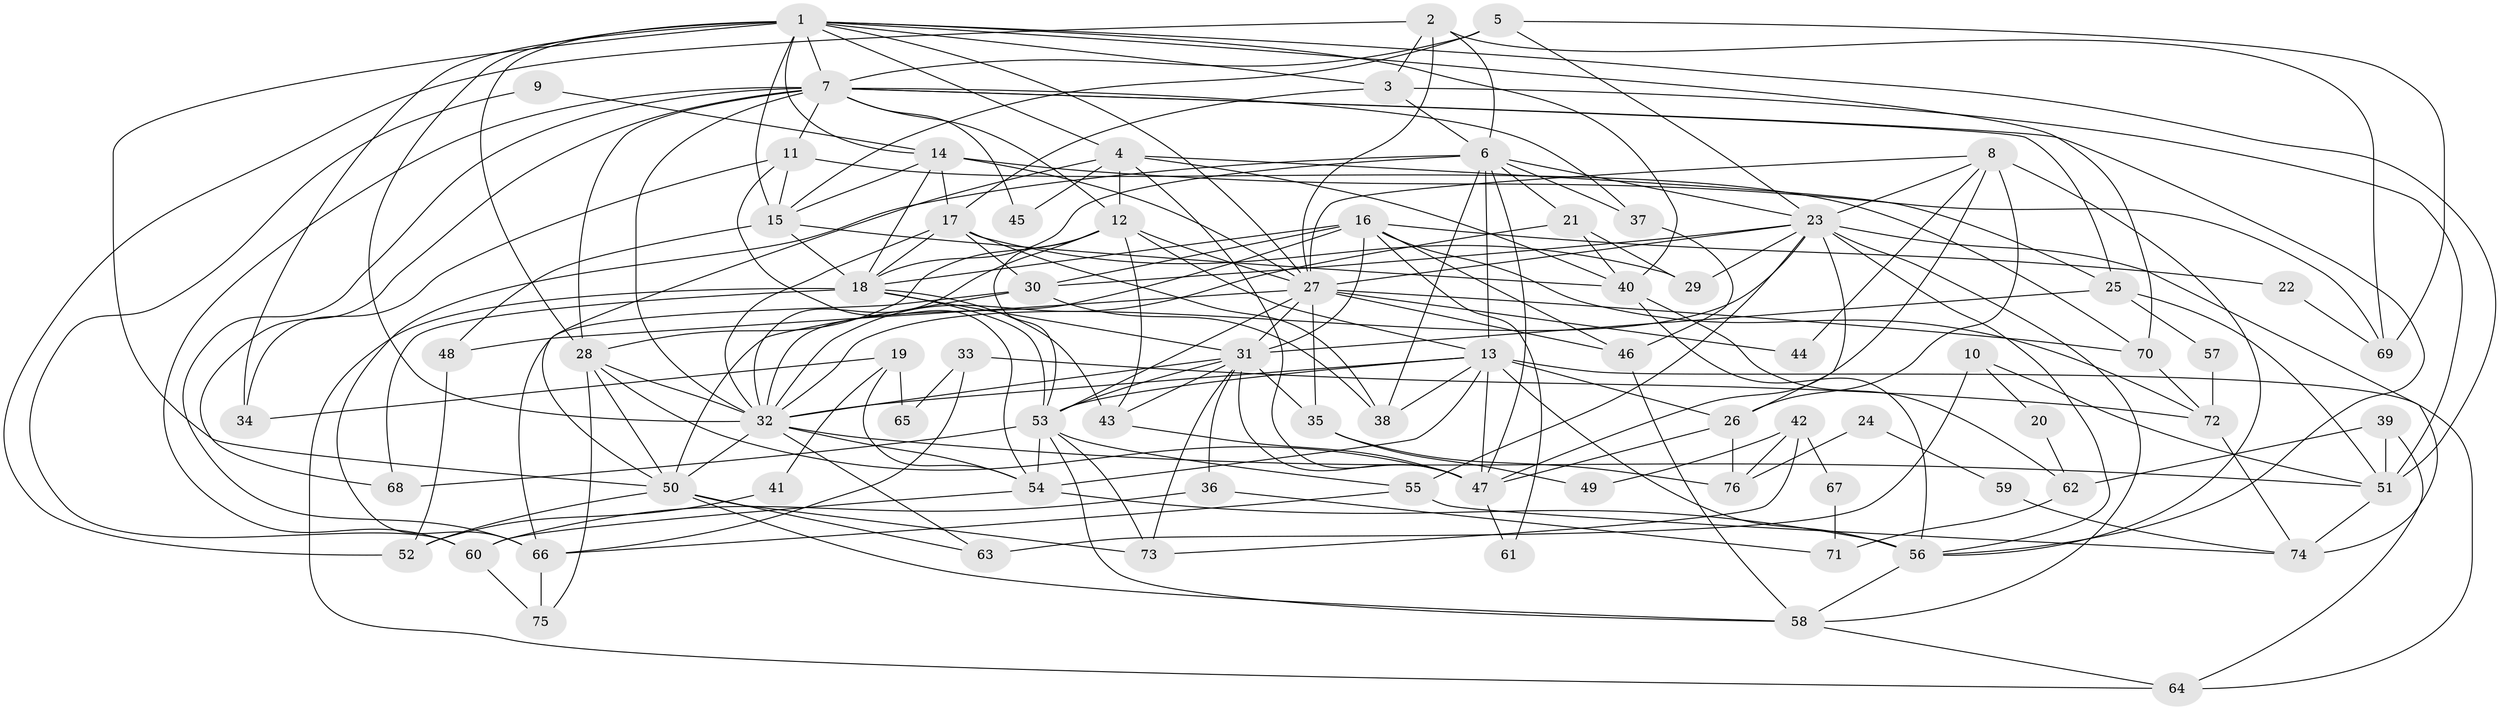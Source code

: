 // original degree distribution, {6: 0.06711409395973154, 5: 0.2214765100671141, 3: 0.24161073825503357, 4: 0.28859060402684567, 7: 0.03355704697986577, 2: 0.1342281879194631, 8: 0.013422818791946308}
// Generated by graph-tools (version 1.1) at 2025/35/03/09/25 02:35:54]
// undirected, 76 vertices, 201 edges
graph export_dot {
graph [start="1"]
  node [color=gray90,style=filled];
  1;
  2;
  3;
  4;
  5;
  6;
  7;
  8;
  9;
  10;
  11;
  12;
  13;
  14;
  15;
  16;
  17;
  18;
  19;
  20;
  21;
  22;
  23;
  24;
  25;
  26;
  27;
  28;
  29;
  30;
  31;
  32;
  33;
  34;
  35;
  36;
  37;
  38;
  39;
  40;
  41;
  42;
  43;
  44;
  45;
  46;
  47;
  48;
  49;
  50;
  51;
  52;
  53;
  54;
  55;
  56;
  57;
  58;
  59;
  60;
  61;
  62;
  63;
  64;
  65;
  66;
  67;
  68;
  69;
  70;
  71;
  72;
  73;
  74;
  75;
  76;
  1 -- 3 [weight=1.0];
  1 -- 4 [weight=1.0];
  1 -- 7 [weight=1.0];
  1 -- 14 [weight=1.0];
  1 -- 15 [weight=1.0];
  1 -- 27 [weight=1.0];
  1 -- 28 [weight=1.0];
  1 -- 32 [weight=1.0];
  1 -- 34 [weight=2.0];
  1 -- 40 [weight=1.0];
  1 -- 50 [weight=1.0];
  1 -- 51 [weight=1.0];
  1 -- 70 [weight=1.0];
  2 -- 3 [weight=1.0];
  2 -- 6 [weight=1.0];
  2 -- 27 [weight=1.0];
  2 -- 52 [weight=1.0];
  2 -- 69 [weight=1.0];
  3 -- 6 [weight=2.0];
  3 -- 17 [weight=1.0];
  3 -- 51 [weight=1.0];
  4 -- 12 [weight=1.0];
  4 -- 25 [weight=1.0];
  4 -- 40 [weight=1.0];
  4 -- 45 [weight=1.0];
  4 -- 47 [weight=1.0];
  4 -- 50 [weight=1.0];
  5 -- 7 [weight=2.0];
  5 -- 15 [weight=1.0];
  5 -- 23 [weight=1.0];
  5 -- 69 [weight=1.0];
  6 -- 13 [weight=1.0];
  6 -- 18 [weight=1.0];
  6 -- 21 [weight=1.0];
  6 -- 23 [weight=1.0];
  6 -- 37 [weight=1.0];
  6 -- 38 [weight=1.0];
  6 -- 47 [weight=1.0];
  6 -- 66 [weight=1.0];
  7 -- 11 [weight=1.0];
  7 -- 12 [weight=1.0];
  7 -- 25 [weight=1.0];
  7 -- 28 [weight=1.0];
  7 -- 32 [weight=1.0];
  7 -- 37 [weight=1.0];
  7 -- 45 [weight=1.0];
  7 -- 56 [weight=1.0];
  7 -- 60 [weight=1.0];
  7 -- 66 [weight=1.0];
  7 -- 68 [weight=1.0];
  8 -- 23 [weight=1.0];
  8 -- 26 [weight=1.0];
  8 -- 27 [weight=2.0];
  8 -- 44 [weight=1.0];
  8 -- 47 [weight=1.0];
  8 -- 56 [weight=1.0];
  9 -- 14 [weight=1.0];
  9 -- 60 [weight=1.0];
  10 -- 20 [weight=1.0];
  10 -- 51 [weight=1.0];
  10 -- 63 [weight=1.0];
  11 -- 15 [weight=1.0];
  11 -- 34 [weight=1.0];
  11 -- 54 [weight=1.0];
  11 -- 70 [weight=1.0];
  12 -- 13 [weight=1.0];
  12 -- 27 [weight=1.0];
  12 -- 28 [weight=1.0];
  12 -- 32 [weight=1.0];
  12 -- 43 [weight=1.0];
  12 -- 53 [weight=1.0];
  13 -- 26 [weight=1.0];
  13 -- 32 [weight=1.0];
  13 -- 38 [weight=1.0];
  13 -- 47 [weight=1.0];
  13 -- 53 [weight=2.0];
  13 -- 54 [weight=1.0];
  13 -- 56 [weight=1.0];
  13 -- 64 [weight=1.0];
  14 -- 15 [weight=2.0];
  14 -- 17 [weight=2.0];
  14 -- 18 [weight=1.0];
  14 -- 27 [weight=1.0];
  14 -- 69 [weight=1.0];
  15 -- 18 [weight=1.0];
  15 -- 40 [weight=1.0];
  15 -- 48 [weight=1.0];
  16 -- 18 [weight=1.0];
  16 -- 22 [weight=2.0];
  16 -- 30 [weight=1.0];
  16 -- 31 [weight=1.0];
  16 -- 32 [weight=1.0];
  16 -- 46 [weight=1.0];
  16 -- 61 [weight=1.0];
  16 -- 72 [weight=1.0];
  17 -- 18 [weight=1.0];
  17 -- 29 [weight=1.0];
  17 -- 30 [weight=1.0];
  17 -- 32 [weight=1.0];
  17 -- 38 [weight=2.0];
  18 -- 31 [weight=1.0];
  18 -- 43 [weight=1.0];
  18 -- 53 [weight=2.0];
  18 -- 64 [weight=1.0];
  18 -- 68 [weight=1.0];
  19 -- 34 [weight=1.0];
  19 -- 41 [weight=1.0];
  19 -- 54 [weight=1.0];
  19 -- 65 [weight=1.0];
  20 -- 62 [weight=1.0];
  21 -- 29 [weight=1.0];
  21 -- 32 [weight=1.0];
  21 -- 40 [weight=1.0];
  22 -- 69 [weight=1.0];
  23 -- 26 [weight=1.0];
  23 -- 27 [weight=1.0];
  23 -- 29 [weight=1.0];
  23 -- 30 [weight=1.0];
  23 -- 32 [weight=1.0];
  23 -- 55 [weight=2.0];
  23 -- 56 [weight=1.0];
  23 -- 58 [weight=1.0];
  23 -- 74 [weight=1.0];
  24 -- 59 [weight=1.0];
  24 -- 76 [weight=1.0];
  25 -- 31 [weight=1.0];
  25 -- 51 [weight=1.0];
  25 -- 57 [weight=1.0];
  26 -- 47 [weight=1.0];
  26 -- 76 [weight=1.0];
  27 -- 31 [weight=1.0];
  27 -- 35 [weight=1.0];
  27 -- 44 [weight=1.0];
  27 -- 46 [weight=1.0];
  27 -- 48 [weight=1.0];
  27 -- 53 [weight=1.0];
  27 -- 70 [weight=1.0];
  28 -- 32 [weight=1.0];
  28 -- 47 [weight=1.0];
  28 -- 50 [weight=1.0];
  28 -- 75 [weight=1.0];
  30 -- 38 [weight=1.0];
  30 -- 50 [weight=1.0];
  30 -- 66 [weight=1.0];
  31 -- 32 [weight=1.0];
  31 -- 35 [weight=2.0];
  31 -- 36 [weight=1.0];
  31 -- 43 [weight=1.0];
  31 -- 47 [weight=1.0];
  31 -- 53 [weight=1.0];
  31 -- 73 [weight=1.0];
  32 -- 50 [weight=1.0];
  32 -- 51 [weight=1.0];
  32 -- 54 [weight=1.0];
  32 -- 63 [weight=1.0];
  33 -- 65 [weight=1.0];
  33 -- 66 [weight=1.0];
  33 -- 72 [weight=1.0];
  35 -- 49 [weight=1.0];
  35 -- 76 [weight=1.0];
  36 -- 60 [weight=1.0];
  36 -- 71 [weight=1.0];
  37 -- 46 [weight=1.0];
  39 -- 51 [weight=1.0];
  39 -- 62 [weight=1.0];
  39 -- 64 [weight=1.0];
  40 -- 56 [weight=1.0];
  40 -- 62 [weight=1.0];
  41 -- 52 [weight=1.0];
  42 -- 49 [weight=1.0];
  42 -- 67 [weight=1.0];
  42 -- 73 [weight=1.0];
  42 -- 76 [weight=1.0];
  43 -- 47 [weight=1.0];
  46 -- 58 [weight=1.0];
  47 -- 61 [weight=1.0];
  48 -- 52 [weight=1.0];
  50 -- 52 [weight=1.0];
  50 -- 58 [weight=1.0];
  50 -- 63 [weight=1.0];
  50 -- 73 [weight=1.0];
  51 -- 74 [weight=1.0];
  53 -- 54 [weight=2.0];
  53 -- 55 [weight=1.0];
  53 -- 58 [weight=1.0];
  53 -- 68 [weight=1.0];
  53 -- 73 [weight=1.0];
  54 -- 56 [weight=1.0];
  54 -- 60 [weight=1.0];
  55 -- 66 [weight=1.0];
  55 -- 74 [weight=1.0];
  56 -- 58 [weight=1.0];
  57 -- 72 [weight=1.0];
  58 -- 64 [weight=1.0];
  59 -- 74 [weight=1.0];
  60 -- 75 [weight=1.0];
  62 -- 71 [weight=1.0];
  66 -- 75 [weight=1.0];
  67 -- 71 [weight=1.0];
  70 -- 72 [weight=1.0];
  72 -- 74 [weight=1.0];
}
